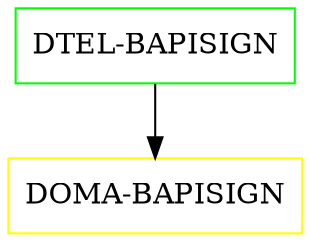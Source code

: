 digraph G {
  "DTEL-BAPISIGN" [shape=box,color=green];
  "DOMA-BAPISIGN" [shape=box,color=yellow,URL="./DOMA_BAPISIGN.html"];
  "DTEL-BAPISIGN" -> "DOMA-BAPISIGN";
}
